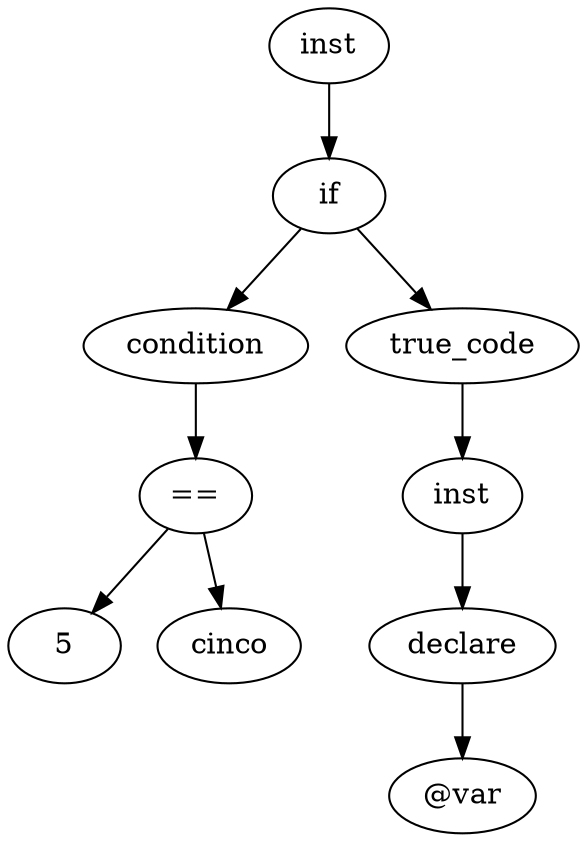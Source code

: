 digraph AST{
node0 [label="inst" shape="oval", color="black"];
node1 [label="if" shape="oval", color="black"];
node2 [label="condition" shape="oval", color="black"];
node3 [label="==" shape="oval", color="black"];
node4 [label="5" shape="oval", color="black"];
node5 [label="cinco" shape="oval", color="black"];
node6 [label="true_code" shape="oval", color="black"];
node7 [label="inst" shape="oval", color="black"];
node8 [label="declare" shape="oval", color="black"];
node9 [label="@var" shape="oval", color="black"];
node0 -> node1;
node1 -> node2;
node2 -> node3;
node3 -> node4;
node3 -> node5;
node1 -> node6;
node6 -> node7;
node7 -> node8;
node8 -> node9;
}